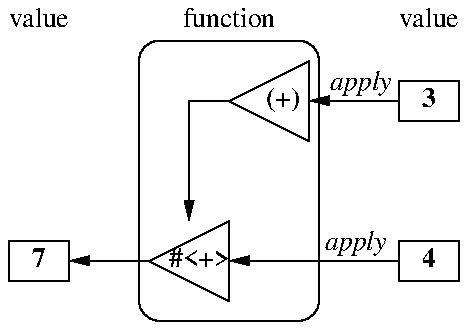 .PS
Opnd1:  box "\fB3\fP" ht 0.2 wid 0.3
        left
        line invis 0.75

Opr1:   box invis "    \fB(+)\fP" ht 0.4 wid 0.4
        left
        line 0.2 then down ; arrow 0.1

Opr2:   box invis "   \fB#<+>\fP" ht 0.4 wid 0.4

Fun:    box rad 0.1 ht 1.4 wid 0.9 at 1/2 <Opr1.c, Opr2.c>

Opnd2:  box "\fB4\fP" ht 0.2 wid 0.3 at (Opnd1.x, Opr2.y)

Result: box "\fB7\fP" ht 0.2 wid 0.3 at Opr2 - (0.75, 0)
        arrow from Opr2.w to Result.e

arrow "  \fIapply\fP" ""           from Opnd1.w to Opr1.e
arrow "            \fIapply\fP" "" from Opnd2.w to Opr2.e

line from Opr1.ne to Opr1.se to Opr1.w to Opr1.ne
line from Opr2.ne to Opr2.se to Opr2.w to Opr2.ne

box invis "function" at (Fun.n.x,  Fun.n.y + 0.1)
box invis "value"    at (Opnd1.x,  last box.y)
box invis "value"    at (Result.x, last box.y)
.PE

